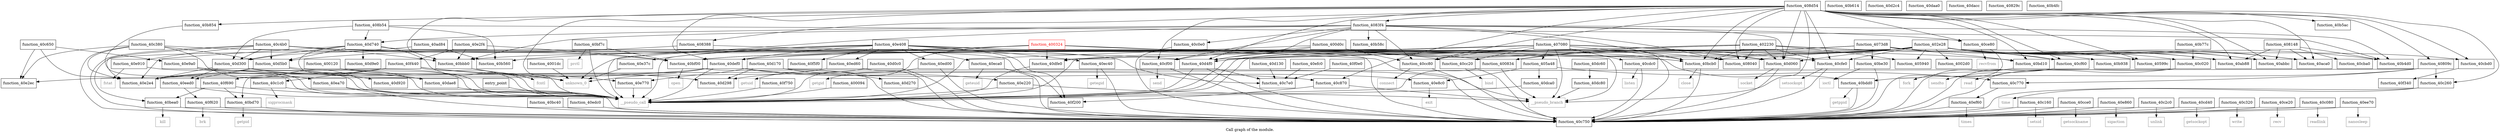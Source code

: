digraph "Call graph of the module." {
  label="Call graph of the module.";
  node [shape=record];

  Node_function_40e9a0 [label="{function_40e9a0}"];
  Node_function_40ed00 [label="{function_40ed00}"];
  Node_function_40eca0 [label="{function_40eca0}"];
  Node_function_40e910 [label="{function_40e910}"];
  Node_function_40b5ac [label="{function_40b5ac}"];
  Node_function_40b614 [label="{function_40b614}"];
  Node_function_40b77c [label="{function_40b77c}"];
  Node_function_40b854 [label="{function_40b854}"];
  Node_function_40b938 [label="{function_40b938}"];
  Node_function_40bbb0 [label="{function_40bbb0}"];
  Node_function_40c160 [label="{function_40c160}"];
  Node_function_40d0c0 [label="{function_40d0c0}"];
  Node_function_40dc60 [label="{function_40dc60}"];
  Node_function_40dc80 [label="{function_40dc80}"];
  Node_function_40cce0 [label="{function_40cce0}"];
  Node_function_40c1c0 [label="{function_40c1c0}"];
  Node_function_40e860 [label="{function_40e860}"];
  Node_function_40bc40 [label="{function_40bc40}"];
  Node_function_40d130 [label="{function_40d130}"];
  Node_function_40c260 [label="{function_40c260}"];
  Node_function_40d170 [label="{function_40d170}"];
  Node_function_40dca0 [label="{function_40dca0}"];
  Node_function_40c2c0 [label="{function_40c2c0}"];
  Node_function_40cd40 [label="{function_40cd40}"];
  Node_function_40bcb0 [label="{function_40bcb0}"];
  Node_function_40d270 [label="{function_40d270}"];
  Node_function_40d298 [label="{function_40d298}"];
  Node_function_40def0 [label="{function_40def0}"];
  Node_function_40bd10 [label="{function_40bd10}"];
  Node_function_40d2c4 [label="{function_40d2c4}"];
  Node_function_40c320 [label="{function_40c320}"];
  Node_function_40d300 [label="{function_40d300}"];
  Node_function_40bd70 [label="{function_40bd70}"];
  Node_function_40c380 [label="{function_40c380}"];
  Node_function_40bdd0 [label="{function_40bdd0}"];
  Node_function_40cdc0 [label="{function_40cdc0}"];
  Node_function_40e8c0 [label="{function_40e8c0}"];
  Node_function_40be30 [label="{function_40be30}"];
  Node_function_40c4b0 [label="{function_40c4b0}"];
  Node_function_40d4f0 [label="{function_40d4f0}"];
  Node_function_40d5b0 [label="{function_40d5b0}"];
  Node_function_40c650 [label="{function_40c650}"];
  Node_function_40d740 [label="{function_40d740}"];
  Node_function_40c750 [label="{function_40c750}"];
  Node_function_40d920 [label="{function_40d920}"];
  Node_function_40dfe0 [label="{function_40dfe0}"];
  Node_function_40ce20 [label="{function_40ce20}"];
  Node_function_40e220 [label="{function_40e220}"];
  Node_function_40e2e4 [label="{function_40e2e4}"];
  Node_function_40ce80 [label="{function_40ce80}"];
  Node_function_40e2ec [label="{function_40e2ec}"];
  Node_function_40e2f4 [label="{function_40e2f4}"];
  Node_function_40cf00 [label="{function_40cf00}"];
  Node_function_40e37c [label="{function_40e37c}"];
  Node_function_40ea70 [label="{function_40ea70}"];
  Node_function_40cf60 [label="{function_40cf60}"];
  Node_function_40e408 [label="{function_40e408}"];
  Node_function_40e770 [label="{function_40e770}"];
  Node_function_40cfe0 [label="{function_40cfe0}"];
  Node_function_40c770 [label="{function_40c770}"];
  Node_function_40d9e0 [label="{function_40d9e0}"];
  Node_function_40bea0 [label="{function_40bea0}"];
  Node_function_40c7e0 [label="{function_40c7e0}"];
  Node_function_40c870 [label="{function_40c870}"];
  Node_function_40bf00 [label="{function_40bf00}"];
  Node_function_40d060 [label="{function_40d060}"];
  Node_function_40bf7c [label="{function_40bf7c}"];
  Node_function_40cba0 [label="{function_40cba0}"];
  Node_function_40daa0 [label="{function_40daa0}"];
  Node_function_40cbd0 [label="{function_40cbd0}"];
  Node_function_40c020 [label="{function_40c020}"];
  Node_function_40c080 [label="{function_40c080}"];
  Node_function_40c0e0 [label="{function_40c0e0}"];
  Node_function_40dacc [label="{function_40dacc}"];
  Node_function_40cc20 [label="{function_40cc20}"];
  Node_function_40dae8 [label="{function_40dae8}"];
  Node_function_40ec40 [label="{function_40ec40}"];
  Node_function_40efc0 [label="{function_40efc0}"];
  Node_function_40f0e0 [label="{function_40f0e0}"];
  Node_function_40f200 [label="{function_40f200}"];
  Node_function_40f340 [label="{function_40f340}"];
  Node_function_40f440 [label="{function_40f440}"];
  Node_getpid [color="gray50", fontcolor="gray50", label="{getpid}"];
  Node_getppid [color="gray50", fontcolor="gray50", label="{getppid}"];
  Node_function_40ed60 [label="{function_40ed60}"];
  Node_function_40edc0 [label="{function_40edc0}"];
  Node_function_40ee70 [label="{function_40ee70}"];
  Node_function_40eed0 [label="{function_40eed0}"];
  Node_function_40ef60 [label="{function_40ef60}"];
  Node_brk [color="gray50", fontcolor="gray50", label="{brk}"];
  Node_function_40f5f0 [label="{function_40f5f0}"];
  Node_function_40f620 [label="{function_40f620}"];
  Node_function_40f690 [label="{function_40f690}"];
  Node_function_40f750 [label="{function_40f750}"];
  Node_unknown_0 [color="gray50", fontcolor="gray50", label="{unknown_0}"];
  Node_fcntl [color="gray50", fontcolor="gray50", label="{fcntl}"];
  Node_close [color="gray50", fontcolor="gray50", label="{close}"];
  Node_fork [color="gray50", fontcolor="gray50", label="{fork}"];
  Node_ioctl [color="gray50", fontcolor="gray50", label="{ioctl}"];
  Node_kill [color="gray50", fontcolor="gray50", label="{kill}"];
  Node_open [color="gray50", fontcolor="gray50", label="{open}"];
  Node_prctl [color="gray50", fontcolor="gray50", label="{prctl}"];
  Node_read [color="gray50", fontcolor="gray50", label="{read}"];
  Node_readlink [color="gray50", fontcolor="gray50", label="{readlink}"];
  Node_setsid [color="gray50", fontcolor="gray50", label="{setsid}"];
  Node_sigprocmask [color="gray50", fontcolor="gray50", label="{sigprocmask}"];
  Node_time [color="gray50", fontcolor="gray50", label="{time}"];
  Node_unlink [color="gray50", fontcolor="gray50", label="{unlink}"];
  Node_write [color="gray50", fontcolor="gray50", label="{write}"];
  Node_bind [color="gray50", fontcolor="gray50", label="{bind}"];
  Node_connect [color="gray50", fontcolor="gray50", label="{connect}"];
  Node_getsockname [color="gray50", fontcolor="gray50", label="{getsockname}"];
  Node_getsockopt [color="gray50", fontcolor="gray50", label="{getsockopt}"];
  Node_listen [color="gray50", fontcolor="gray50", label="{listen}"];
  Node_recv [color="gray50", fontcolor="gray50", label="{recv}"];
  Node_recvfrom [color="gray50", fontcolor="gray50", label="{recvfrom}"];
  Node_send [color="gray50", fontcolor="gray50", label="{send}"];
  Node_sendto [color="gray50", fontcolor="gray50", label="{sendto}"];
  Node_setsockopt [color="gray50", fontcolor="gray50", label="{setsockopt}"];
  Node_socket [color="gray50", fontcolor="gray50", label="{socket}"];
  Node_sigaction [color="gray50", fontcolor="gray50", label="{sigaction}"];
  Node_exit [color="gray50", fontcolor="gray50", label="{exit}"];
  Node_fstat [color="gray50", fontcolor="gray50", label="{fstat}"];
  Node_getegid [color="gray50", fontcolor="gray50", label="{getegid}"];
  Node_geteuid [color="gray50", fontcolor="gray50", label="{geteuid}"];
  Node_getgid [color="gray50", fontcolor="gray50", label="{getgid}"];
  Node_getuid [color="gray50", fontcolor="gray50", label="{getuid}"];
  Node_nanosleep [color="gray50", fontcolor="gray50", label="{nanosleep}"];
  Node_times [color="gray50", fontcolor="gray50", label="{times}"];
  Node_function_40cc80 [label="{function_40cc80}"];
  Node___pseudo_call [color="gray50", fontcolor="gray50", label="{__pseudo_call}"];
  Node___pseudo_branch [color="gray50", fontcolor="gray50", label="{__pseudo_branch}"];
  Node_function_400094 [label="{function_400094}"];
  Node_function_400120 [label="{function_400120}"];
  Node_function_4001dc [label="{function_4001dc}"];
  Node_entry_point [label="{entry_point}"];
  Node_function_4002d0 [label="{function_4002d0}"];
  Node_function_400324 [color="red", fontcolor="red", label="{function_400324}"];
  Node_function_400834 [label="{function_400834}"];
  Node_function_408040 [label="{function_408040}"];
  Node_function_400d0c [label="{function_400d0c}"];
  Node_function_402230 [label="{function_402230}"];
  Node_function_402e28 [label="{function_402e28}"];
  Node_function_405940 [label="{function_405940}"];
  Node_function_40599c [label="{function_40599c}"];
  Node_function_405a48 [label="{function_405a48}"];
  Node_function_407080 [label="{function_407080}"];
  Node_function_4073d8 [label="{function_4073d8}"];
  Node_function_40809c [label="{function_40809c}"];
  Node_function_408148 [label="{function_408148}"];
  Node_function_40829c [label="{function_40829c}"];
  Node_function_408388 [label="{function_408388}"];
  Node_function_4083f4 [label="{function_4083f4}"];
  Node_function_408b54 [label="{function_408b54}"];
  Node_function_408d54 [label="{function_408d54}"];
  Node_function_40ab88 [label="{function_40ab88}"];
  Node_function_40abbc [label="{function_40abbc}"];
  Node_function_40aca0 [label="{function_40aca0}"];
  Node_function_40ad84 [label="{function_40ad84}"];
  Node_function_40b4d0 [label="{function_40b4d0}"];
  Node_function_40b4fc [label="{function_40b4fc}"];
  Node_function_40b560 [label="{function_40b560}"];
  Node_function_40b58c [label="{function_40b58c}"];
  Node_function_40e9a0 -> Node_function_40ea70;
  Node_function_40e9a0 -> Node_function_40c870;
  Node_function_40e9a0 -> Node___pseudo_call;
  Node_function_40ed00 -> Node_function_40c750;
  Node_function_40ed00 -> Node_getgid;
  Node_function_40eca0 -> Node_function_40c750;
  Node_function_40eca0 -> Node_geteuid;
  Node_function_40e910 -> Node_fstat;
  Node_function_40e910 -> Node___pseudo_call;
  Node_function_40b77c -> Node_function_40c020;
  Node_function_40b854 -> Node___pseudo_call;
  Node_function_40bbb0 -> Node_unknown_0;
  Node_function_40bbb0 -> Node_fcntl;
  Node_function_40c160 -> Node_function_40c750;
  Node_function_40c160 -> Node_setsid;
  Node_function_40d0c0 -> Node_function_40d298;
  Node_function_40d0c0 -> Node_function_40c750;
  Node_function_40dc60 -> Node_function_40dc80;
  Node_function_40dc80 -> Node___pseudo_branch;
  Node_function_40cce0 -> Node_function_40c750;
  Node_function_40cce0 -> Node_getsockname;
  Node_function_40c1c0 -> Node_function_40c750;
  Node_function_40c1c0 -> Node_sigprocmask;
  Node_function_40e860 -> Node_function_40c750;
  Node_function_40e860 -> Node_sigaction;
  Node_function_40bc40 -> Node_function_40c750;
  Node_function_40d130 -> Node_function_40c7e0;
  Node_function_40c260 -> Node_function_40c750;
  Node_function_40c260 -> Node_time;
  Node_function_40d170 -> Node_function_40d270;
  Node_function_40d170 -> Node_function_40d298;
  Node_function_40d170 -> Node_function_40c750;
  Node_function_40d170 -> Node_function_40e770;
  Node_function_40dca0 -> Node___pseudo_call;
  Node_function_40c2c0 -> Node_function_40c750;
  Node_function_40c2c0 -> Node_unlink;
  Node_function_40cd40 -> Node_function_40c750;
  Node_function_40cd40 -> Node_getsockopt;
  Node_function_40bcb0 -> Node_function_40c750;
  Node_function_40bcb0 -> Node_close;
  Node_function_40def0 -> Node_function_40e8c0;
  Node_function_40def0 -> Node_function_40e220;
  Node_function_40def0 -> Node_function_40e2e4;
  Node_function_40def0 -> Node_function_40e2ec;
  Node_function_40def0 -> Node_unknown_0;
  Node_function_40def0 -> Node___pseudo_call;
  Node_function_40bd10 -> Node_function_40c750;
  Node_function_40bd10 -> Node_fork;
  Node_function_40c320 -> Node_function_40c750;
  Node_function_40c320 -> Node_write;
  Node_function_40d300 -> Node_function_40d920;
  Node_function_40d300 -> Node_function_40e2e4;
  Node_function_40d300 -> Node_function_40dae8;
  Node_function_40d300 -> Node_function_40eed0;
  Node_function_40d300 -> Node___pseudo_call;
  Node_function_40bd70 -> Node_function_40c750;
  Node_function_40bd70 -> Node_getpid;
  Node_function_40c380 -> Node_function_40bcb0;
  Node_function_40c380 -> Node_function_40d5b0;
  Node_function_40c380 -> Node_function_40c750;
  Node_function_40c380 -> Node_function_40e2e4;
  Node_function_40c380 -> Node_function_40e2ec;
  Node_function_40c380 -> Node___pseudo_call;
  Node_function_40bdd0 -> Node_function_40c750;
  Node_function_40bdd0 -> Node_getppid;
  Node_function_40cdc0 -> Node_function_40c750;
  Node_function_40cdc0 -> Node_listen;
  Node_function_40e8c0 -> Node_exit;
  Node_function_40be30 -> Node_function_40c750;
  Node_function_40be30 -> Node_ioctl;
  Node_function_40c4b0 -> Node_function_40e910;
  Node_function_40c4b0 -> Node_function_40bbb0;
  Node_function_40c4b0 -> Node_function_40bcb0;
  Node_function_40c4b0 -> Node_function_40d300;
  Node_function_40c4b0 -> Node_function_40d4f0;
  Node_function_40c4b0 -> Node_function_40d5b0;
  Node_function_40c4b0 -> Node_function_40c750;
  Node_function_40c4b0 -> Node_function_40e2e4;
  Node_function_40c4b0 -> Node_function_40bf00;
  Node_function_40d4f0 -> Node_function_40c750;
  Node_function_40d4f0 -> Node_function_40c7e0;
  Node_function_40d4f0 -> Node___pseudo_call;
  Node_function_40d5b0 -> Node_function_40e2e4;
  Node_function_40d5b0 -> Node_function_40dae8;
  Node_function_40d5b0 -> Node_function_40eed0;
  Node_function_40d5b0 -> Node___pseudo_call;
  Node_function_40c650 -> Node_function_40e9a0;
  Node_function_40c650 -> Node_function_40e2e4;
  Node_function_40c650 -> Node_function_40e2ec;
  Node_function_40d740 -> Node_function_40d300;
  Node_function_40d740 -> Node_function_40d5b0;
  Node_function_40d740 -> Node_function_40e2e4;
  Node_function_40d740 -> Node_function_40d9e0;
  Node_function_40d740 -> Node_function_40dae8;
  Node_function_40d740 -> Node_function_40f200;
  Node_function_40d740 -> Node___pseudo_call;
  Node_function_40dfe0 -> Node___pseudo_call;
  Node_function_40ce20 -> Node_function_40c750;
  Node_function_40ce20 -> Node_recv;
  Node_function_40e220 -> Node___pseudo_call;
  Node_function_40e220 -> Node___pseudo_branch;
  Node_function_40ce80 -> Node_function_40c750;
  Node_function_40ce80 -> Node_recvfrom;
  Node_function_40e2f4 -> Node_function_40bbb0;
  Node_function_40e2f4 -> Node_function_40bf00;
  Node_function_40e2f4 -> Node_function_40f440;
  Node_function_40cf00 -> Node_function_40c750;
  Node_function_40cf00 -> Node_send;
  Node_function_40e37c -> Node_unknown_0;
  Node_function_40ea70 -> Node_function_40c750;
  Node_function_40ea70 -> Node___pseudo_call;
  Node_function_40cf60 -> Node_function_40c750;
  Node_function_40cf60 -> Node_sendto;
  Node_function_40e408 -> Node_function_40ed00;
  Node_function_40e408 -> Node_function_40eca0;
  Node_function_40e408 -> Node_function_40def0;
  Node_function_40e408 -> Node_function_40c750;
  Node_function_40e408 -> Node_function_40e37c;
  Node_function_40e408 -> Node_function_40c7e0;
  Node_function_40e408 -> Node_function_40ec40;
  Node_function_40e408 -> Node_function_40f200;
  Node_function_40e408 -> Node_function_40ed60;
  Node_function_40e408 -> Node_function_40f5f0;
  Node_function_40e408 -> Node_unknown_0;
  Node_function_40e408 -> Node___pseudo_call;
  Node_function_40e770 -> Node___pseudo_call;
  Node_function_40cfe0 -> Node_function_40c750;
  Node_function_40cfe0 -> Node_setsockopt;
  Node_function_40c770 -> Node_function_40ef60;
  Node_function_40bea0 -> Node_function_40c750;
  Node_function_40bea0 -> Node_kill;
  Node_function_40c870 -> Node_function_40f200;
  Node_function_40c870 -> Node___pseudo_branch;
  Node_function_40bf00 -> Node_function_40c750;
  Node_function_40bf00 -> Node_open;
  Node_function_40d060 -> Node_function_40c750;
  Node_function_40d060 -> Node_socket;
  Node_function_40bf7c -> Node_function_40bf00;
  Node_function_40bf7c -> Node_prctl;
  Node_function_40bf7c -> Node___pseudo_call;
  Node_function_40cbd0 -> Node_function_40f340;
  Node_function_40c020 -> Node_function_40c750;
  Node_function_40c020 -> Node_read;
  Node_function_40c080 -> Node_function_40c750;
  Node_function_40c080 -> Node_readlink;
  Node_function_40c0e0 -> Node_function_40c750;
  Node_function_40cc20 -> Node_function_40c750;
  Node_function_40cc20 -> Node_bind;
  Node_function_40dae8 -> Node___pseudo_call;
  Node_function_40ec40 -> Node_function_40c750;
  Node_function_40ec40 -> Node_getegid;
  Node_function_40efc0 -> Node_function_40c7e0;
  Node_function_40f0e0 -> Node_function_40c7e0;
  Node_function_40f440 -> Node_function_40c1c0;
  Node_function_40f440 -> Node_function_40d298;
  Node_function_40f440 -> Node_function_40e2e4;
  Node_function_40f440 -> Node_function_40e770;
  Node_function_40f440 -> Node_function_40f690;
  Node_function_40f440 -> Node___pseudo_call;
  Node_function_40ed60 -> Node_function_40c750;
  Node_function_40ed60 -> Node_getuid;
  Node_function_40edc0 -> Node_function_40c750;
  Node_function_40ee70 -> Node_function_40c750;
  Node_function_40ee70 -> Node_nanosleep;
  Node_function_40eed0 -> Node_function_40f620;
  Node_function_40eed0 -> Node___pseudo_call;
  Node_function_40ef60 -> Node_function_40c750;
  Node_function_40ef60 -> Node_times;
  Node_function_40f620 -> Node_function_40c750;
  Node_function_40f620 -> Node_brk;
  Node_function_40f690 -> Node_function_40bd70;
  Node_function_40f690 -> Node_function_40bea0;
  Node_function_40f690 -> Node___pseudo_call;
  Node_function_40f750 -> Node___pseudo_call;
  Node_function_40cc80 -> Node_function_40c750;
  Node_function_40cc80 -> Node_connect;
  Node_function_400094 -> Node___pseudo_call;
  Node_function_400120 -> Node_unknown_0;
  Node_function_400120 -> Node___pseudo_call;
  Node_function_4001dc -> Node_unknown_0;
  Node_entry_point -> Node___pseudo_call;
  Node_function_400324 -> Node_function_40def0;
  Node_function_400324 -> Node_function_40bd10;
  Node_function_400324 -> Node_function_40bdd0;
  Node_function_400324 -> Node_function_40dfe0;
  Node_function_400324 -> Node_function_40bea0;
  Node_function_400324 -> Node___pseudo_call;
  Node_function_400324 -> Node___pseudo_branch;
  Node_function_400834 -> Node___pseudo_call;
  Node_function_400834 -> Node___pseudo_branch;
  Node_function_400d0c -> Node_function_40d4f0;
  Node_function_400d0c -> Node_function_40cf00;
  Node_function_400d0c -> Node_function_40d060;
  Node_function_400d0c -> Node_function_40cc20;
  Node_function_400d0c -> Node_function_40cc80;
  Node_function_400d0c -> Node___pseudo_call;
  Node_function_400d0c -> Node_function_400834;
  Node_function_400d0c -> Node_function_408040;
  Node_function_402230 -> Node_function_40bcb0;
  Node_function_402230 -> Node_function_40d4f0;
  Node_function_402230 -> Node_function_40cf60;
  Node_function_402230 -> Node_function_40cfe0;
  Node_function_402230 -> Node_function_40d060;
  Node_function_402230 -> Node___pseudo_call;
  Node_function_402230 -> Node_function_400834;
  Node_function_402230 -> Node_function_408040;
  Node_function_402230 -> Node_function_405940;
  Node_function_402230 -> Node_function_40599c;
  Node_function_402e28 -> Node_function_40b938;
  Node_function_402e28 -> Node_function_40bcb0;
  Node_function_402e28 -> Node_function_40d4f0;
  Node_function_402e28 -> Node_function_40cf60;
  Node_function_402e28 -> Node_function_40cfe0;
  Node_function_402e28 -> Node_function_40bf00;
  Node_function_402e28 -> Node_function_40d060;
  Node_function_402e28 -> Node_function_40cbd0;
  Node_function_402e28 -> Node_function_40c020;
  Node_function_402e28 -> Node___pseudo_call;
  Node_function_402e28 -> Node_function_4002d0;
  Node_function_402e28 -> Node_function_400834;
  Node_function_402e28 -> Node_function_408040;
  Node_function_402e28 -> Node_function_405940;
  Node_function_402e28 -> Node_function_40599c;
  Node_function_402e28 -> Node_function_40ab88;
  Node_function_402e28 -> Node_function_40abbc;
  Node_function_402e28 -> Node_function_40aca0;
  Node_function_402e28 -> Node_function_40b4d0;
  Node_function_402e28 -> Node_function_40b560;
  Node_function_405a48 -> Node_function_40dca0;
  Node_function_405a48 -> Node_function_40e8c0;
  Node_function_405a48 -> Node_function_40c770;
  Node_function_407080 -> Node_function_40bbb0;
  Node_function_407080 -> Node_function_40bcb0;
  Node_function_407080 -> Node_function_40cdc0;
  Node_function_407080 -> Node_function_40c750;
  Node_function_407080 -> Node_function_40dfe0;
  Node_function_407080 -> Node_function_40cfe0;
  Node_function_407080 -> Node_function_40d060;
  Node_function_407080 -> Node_function_40cc20;
  Node_function_407080 -> Node_function_40cc80;
  Node_function_407080 -> Node___pseudo_call;
  Node_function_407080 -> Node___pseudo_branch;
  Node_function_407080 -> Node_function_405a48;
  Node_function_4073d8 -> Node_function_40def0;
  Node_function_4073d8 -> Node_function_40bd10;
  Node_function_4073d8 -> Node_function_40be30;
  Node_function_4073d8 -> Node_function_40dfe0;
  Node_function_4073d8 -> Node_function_40bf00;
  Node_function_4073d8 -> Node___pseudo_call;
  Node_function_4073d8 -> Node_function_40ab88;
  Node_function_4073d8 -> Node_function_40abbc;
  Node_function_4073d8 -> Node_function_40aca0;
  Node_function_40809c -> Node_function_40c260;
  Node_function_40809c -> Node_function_40bd70;
  Node_function_40809c -> Node_function_40bdd0;
  Node_function_40809c -> Node_function_40c770;
  Node_function_408148 -> Node_function_40cba0;
  Node_function_408148 -> Node_function_40ab88;
  Node_function_408148 -> Node_function_40abbc;
  Node_function_408148 -> Node_function_40aca0;
  Node_function_408148 -> Node_function_40b4d0;
  Node_function_408388 -> Node_function_40d5b0;
  Node_function_408388 -> Node___pseudo_branch;
  Node_function_4083f4 -> Node_function_40bbb0;
  Node_function_4083f4 -> Node_function_40bcb0;
  Node_function_4083f4 -> Node_function_40d4f0;
  Node_function_4083f4 -> Node_function_40d740;
  Node_function_4083f4 -> Node_function_40ce80;
  Node_function_4083f4 -> Node_function_40cf00;
  Node_function_4083f4 -> Node_function_40d060;
  Node_function_4083f4 -> Node_function_40c0e0;
  Node_function_4083f4 -> Node_function_40cc80;
  Node_function_4083f4 -> Node___pseudo_call;
  Node_function_4083f4 -> Node_function_408040;
  Node_function_4083f4 -> Node_function_40b4d0;
  Node_function_4083f4 -> Node_function_40b58c;
  Node_function_408b54 -> Node_function_40d300;
  Node_function_408b54 -> Node_function_40d740;
  Node_function_408b54 -> Node_function_40b4d0;
  Node_function_408b54 -> Node_function_40b560;
  Node_function_408d54 -> Node_function_40b5ac;
  Node_function_408d54 -> Node_function_40b854;
  Node_function_408d54 -> Node_function_40bbb0;
  Node_function_408d54 -> Node_function_40c260;
  Node_function_408d54 -> Node_function_40bcb0;
  Node_function_408d54 -> Node_function_40def0;
  Node_function_408d54 -> Node_function_40bd10;
  Node_function_408d54 -> Node_function_40d4f0;
  Node_function_408d54 -> Node_function_40ce80;
  Node_function_408d54 -> Node_function_40cf00;
  Node_function_408d54 -> Node_function_40cf60;
  Node_function_408d54 -> Node_function_40cfe0;
  Node_function_408d54 -> Node_function_40c870;
  Node_function_408d54 -> Node_function_40d060;
  Node_function_408d54 -> Node_function_40cbd0;
  Node_function_408d54 -> Node_function_40cc80;
  Node_function_408d54 -> Node___pseudo_call;
  Node_function_408d54 -> Node___pseudo_branch;
  Node_function_408d54 -> Node_function_408040;
  Node_function_408d54 -> Node_function_40599c;
  Node_function_408d54 -> Node_function_40809c;
  Node_function_408d54 -> Node_function_408388;
  Node_function_408d54 -> Node_function_4083f4;
  Node_function_408d54 -> Node_function_40ab88;
  Node_function_408d54 -> Node_function_40abbc;
  Node_function_408d54 -> Node_function_40aca0;
  Node_function_40ad84 -> Node_function_40d300;
  Node_function_40ad84 -> Node_function_40b560;
}
